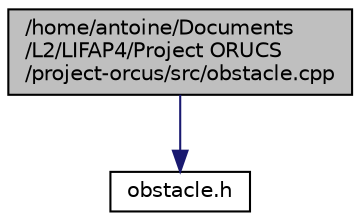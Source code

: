 digraph "/home/antoine/Documents/L2/LIFAP4/Project ORUCS/project-orcus/src/obstacle.cpp"
{
  edge [fontname="Helvetica",fontsize="10",labelfontname="Helvetica",labelfontsize="10"];
  node [fontname="Helvetica",fontsize="10",shape=record];
  Node0 [label="/home/antoine/Documents\l/L2/LIFAP4/Project ORUCS\l/project-orcus/src/obstacle.cpp",height=0.2,width=0.4,color="black", fillcolor="grey75", style="filled", fontcolor="black"];
  Node0 -> Node1 [color="midnightblue",fontsize="10",style="solid",fontname="Helvetica"];
  Node1 [label="obstacle.h",height=0.2,width=0.4,color="black", fillcolor="white", style="filled",URL="$obstacle_8h.html"];
}
